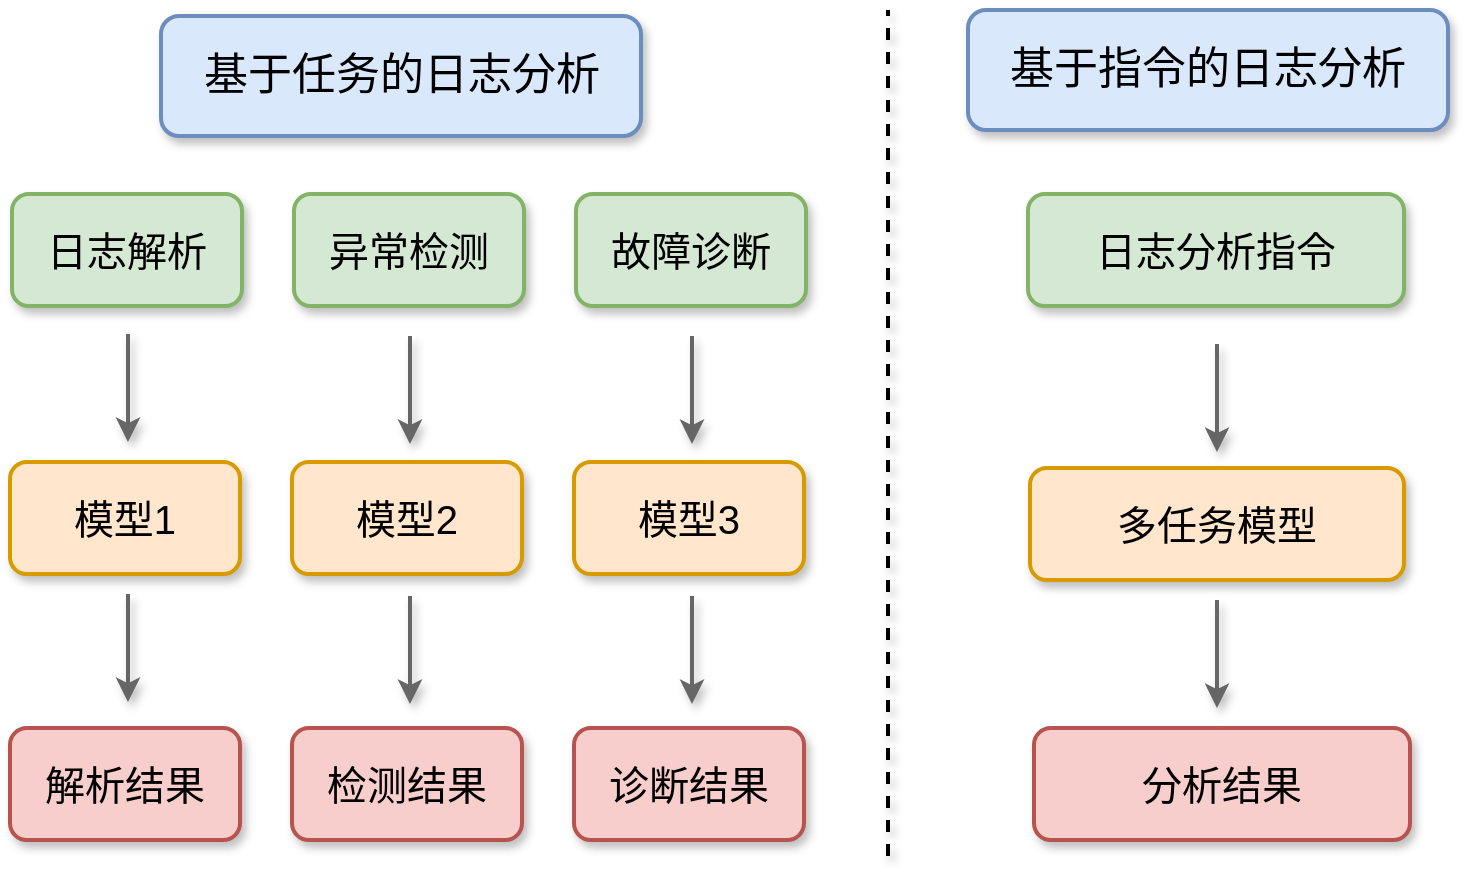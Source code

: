 <mxfile version="26.1.3">
  <diagram name="第 1 页" id="L4ce1Rrvn7hqPBwAT1Oa">
    <mxGraphModel dx="2306" dy="1543" grid="0" gridSize="10" guides="1" tooltips="1" connect="1" arrows="1" fold="1" page="0" pageScale="1" pageWidth="827" pageHeight="1169" math="0" shadow="0">
      <root>
        <mxCell id="0" />
        <mxCell id="1" parent="0" />
        <mxCell id="I-i7RFHFEAs0DxLh_xhu-2" value="&lt;font style=&quot;font-size: 22px;&quot;&gt;基于任务的日志分析&lt;/font&gt;" style="rounded=1;whiteSpace=wrap;html=1;strokeWidth=2;fontSize=20;labelBackgroundColor=none;fillColor=#dae8fc;strokeColor=#6c8ebf;fontFamily=Helvetica;fillStyle=solid;shadow=1;" parent="1" vertex="1">
          <mxGeometry x="-284.5" y="-134" width="240" height="60" as="geometry" />
        </mxCell>
        <mxCell id="I-i7RFHFEAs0DxLh_xhu-4" value="&lt;font style=&quot;font-size: 22px;&quot;&gt;基于指令的日志分析&lt;/font&gt;" style="rounded=1;whiteSpace=wrap;html=1;strokeWidth=2;fontSize=20;labelBackgroundColor=none;fillColor=#dae8fc;strokeColor=#6c8ebf;fillStyle=solid;shadow=1;" parent="1" vertex="1">
          <mxGeometry x="119" y="-137" width="240" height="60" as="geometry" />
        </mxCell>
        <mxCell id="I-i7RFHFEAs0DxLh_xhu-5" value="&lt;font&gt;日志解析&lt;/font&gt;" style="rounded=1;whiteSpace=wrap;html=1;strokeWidth=2;fontSize=20;labelBackgroundColor=none;fillColor=#D5E8D4;strokeColor=#82b366;fontFamily=Helvetica;fillStyle=solid;shadow=1;" parent="1" vertex="1">
          <mxGeometry x="-359" y="-45" width="115" height="56" as="geometry" />
        </mxCell>
        <mxCell id="I-i7RFHFEAs0DxLh_xhu-6" value="&lt;font&gt;异常检测&lt;/font&gt;" style="rounded=1;whiteSpace=wrap;html=1;strokeWidth=2;fontSize=20;labelBackgroundColor=none;fillColor=#D5E8D4;strokeColor=#82b366;fontFamily=Helvetica;fillStyle=solid;shadow=1;" parent="1" vertex="1">
          <mxGeometry x="-218" y="-45" width="115" height="56" as="geometry" />
        </mxCell>
        <mxCell id="I-i7RFHFEAs0DxLh_xhu-7" value="&lt;font&gt;故障诊断&lt;/font&gt;" style="rounded=1;whiteSpace=wrap;html=1;strokeWidth=2;fontSize=20;labelBackgroundColor=none;fillColor=#D5E8D4;strokeColor=#82b366;fontFamily=Helvetica;fillStyle=solid;shadow=1;" parent="1" vertex="1">
          <mxGeometry x="-77" y="-45" width="115" height="56" as="geometry" />
        </mxCell>
        <mxCell id="I-i7RFHFEAs0DxLh_xhu-8" value="" style="endArrow=classic;html=1;rounded=0;strokeWidth=2;fillColor=#f5f5f5;strokeColor=#666666;fontFamily=Helvetica;shadow=1;" parent="1" edge="1">
          <mxGeometry width="50" height="50" relative="1" as="geometry">
            <mxPoint x="-301" y="25" as="sourcePoint" />
            <mxPoint x="-301" y="79" as="targetPoint" />
          </mxGeometry>
        </mxCell>
        <mxCell id="I-i7RFHFEAs0DxLh_xhu-9" value="" style="endArrow=classic;html=1;rounded=0;strokeWidth=2;fillColor=#f5f5f5;strokeColor=#666666;fontFamily=Helvetica;shadow=1;" parent="1" edge="1">
          <mxGeometry width="50" height="50" relative="1" as="geometry">
            <mxPoint x="-160" y="26" as="sourcePoint" />
            <mxPoint x="-160" y="80" as="targetPoint" />
          </mxGeometry>
        </mxCell>
        <mxCell id="I-i7RFHFEAs0DxLh_xhu-10" value="" style="endArrow=classic;html=1;rounded=0;strokeWidth=2;fillColor=#f5f5f5;strokeColor=#666666;fontFamily=Helvetica;shadow=1;" parent="1" edge="1">
          <mxGeometry width="50" height="50" relative="1" as="geometry">
            <mxPoint x="-19" y="26" as="sourcePoint" />
            <mxPoint x="-19" y="80" as="targetPoint" />
          </mxGeometry>
        </mxCell>
        <mxCell id="I-i7RFHFEAs0DxLh_xhu-11" value="&lt;font&gt;模型1&lt;/font&gt;" style="rounded=1;whiteSpace=wrap;html=1;strokeWidth=2;fontSize=20;labelBackgroundColor=none;fillColor=#ffe6cc;strokeColor=#d79b00;fontFamily=Helvetica;fillStyle=solid;shadow=1;" parent="1" vertex="1">
          <mxGeometry x="-360" y="89" width="115" height="56" as="geometry" />
        </mxCell>
        <mxCell id="I-i7RFHFEAs0DxLh_xhu-12" value="&lt;font&gt;模型2&lt;/font&gt;" style="rounded=1;whiteSpace=wrap;html=1;strokeWidth=2;fontSize=20;labelBackgroundColor=none;fillColor=#ffe6cc;strokeColor=#d79b00;fontFamily=Helvetica;fillStyle=solid;shadow=1;" parent="1" vertex="1">
          <mxGeometry x="-219" y="89" width="115" height="56" as="geometry" />
        </mxCell>
        <mxCell id="I-i7RFHFEAs0DxLh_xhu-13" value="&lt;font&gt;模型3&lt;/font&gt;" style="rounded=1;whiteSpace=wrap;html=1;strokeWidth=2;fontSize=20;labelBackgroundColor=none;fillColor=#ffe6cc;strokeColor=#d79b00;fontFamily=Helvetica;fillStyle=solid;shadow=1;" parent="1" vertex="1">
          <mxGeometry x="-78" y="89" width="115" height="56" as="geometry" />
        </mxCell>
        <mxCell id="I-i7RFHFEAs0DxLh_xhu-18" value="解析结果" style="rounded=1;whiteSpace=wrap;html=1;strokeWidth=2;fontSize=20;labelBackgroundColor=none;fillColor=#f8cecc;strokeColor=#b85450;fontFamily=Helvetica;fillStyle=solid;shadow=1;" parent="1" vertex="1">
          <mxGeometry x="-360" y="222" width="115" height="56" as="geometry" />
        </mxCell>
        <mxCell id="I-i7RFHFEAs0DxLh_xhu-19" value="&lt;font&gt;检测结果&lt;/font&gt;" style="rounded=1;whiteSpace=wrap;html=1;strokeWidth=2;fontSize=20;labelBackgroundColor=none;fillColor=#f8cecc;strokeColor=#b85450;fontFamily=Helvetica;fillStyle=solid;shadow=1;" parent="1" vertex="1">
          <mxGeometry x="-219" y="222" width="115" height="56" as="geometry" />
        </mxCell>
        <mxCell id="I-i7RFHFEAs0DxLh_xhu-20" value="&lt;font&gt;诊断结果&lt;/font&gt;" style="rounded=1;whiteSpace=wrap;html=1;strokeWidth=2;fontSize=20;labelBackgroundColor=none;fillColor=#f8cecc;strokeColor=#b85450;fontFamily=Helvetica;fillStyle=solid;shadow=1;" parent="1" vertex="1">
          <mxGeometry x="-78" y="222" width="115" height="56" as="geometry" />
        </mxCell>
        <mxCell id="I-i7RFHFEAs0DxLh_xhu-21" value="" style="endArrow=classic;html=1;rounded=0;strokeWidth=2;fillColor=#f5f5f5;strokeColor=#666666;fontFamily=Helvetica;shadow=1;" parent="1" edge="1">
          <mxGeometry width="50" height="50" relative="1" as="geometry">
            <mxPoint x="-301" y="155" as="sourcePoint" />
            <mxPoint x="-301" y="209" as="targetPoint" />
          </mxGeometry>
        </mxCell>
        <mxCell id="I-i7RFHFEAs0DxLh_xhu-22" value="" style="endArrow=classic;html=1;rounded=0;strokeWidth=2;fillColor=#f5f5f5;strokeColor=#666666;fontFamily=Helvetica;shadow=1;" parent="1" edge="1">
          <mxGeometry width="50" height="50" relative="1" as="geometry">
            <mxPoint x="-160" y="156" as="sourcePoint" />
            <mxPoint x="-160" y="210" as="targetPoint" />
          </mxGeometry>
        </mxCell>
        <mxCell id="I-i7RFHFEAs0DxLh_xhu-23" value="" style="endArrow=classic;html=1;rounded=0;strokeWidth=2;fillColor=#f5f5f5;strokeColor=#666666;fontFamily=Helvetica;shadow=1;" parent="1" edge="1">
          <mxGeometry width="50" height="50" relative="1" as="geometry">
            <mxPoint x="-19" y="156" as="sourcePoint" />
            <mxPoint x="-19" y="210" as="targetPoint" />
          </mxGeometry>
        </mxCell>
        <mxCell id="I-i7RFHFEAs0DxLh_xhu-24" value="&lt;font&gt;日志分析指令&lt;/font&gt;" style="rounded=1;whiteSpace=wrap;html=1;strokeWidth=2;fontSize=20;labelBackgroundColor=none;fillColor=#d5e8d4;strokeColor=#82b366;fontFamily=Helvetica;fillStyle=solid;shadow=1;" parent="1" vertex="1">
          <mxGeometry x="149" y="-45" width="188" height="56" as="geometry" />
        </mxCell>
        <mxCell id="I-i7RFHFEAs0DxLh_xhu-25" value="" style="endArrow=classic;html=1;rounded=0;strokeWidth=2;fillColor=#f5f5f5;strokeColor=#666666;fontFamily=Helvetica;shadow=1;" parent="1" edge="1">
          <mxGeometry width="50" height="50" relative="1" as="geometry">
            <mxPoint x="243.5" y="30" as="sourcePoint" />
            <mxPoint x="243.5" y="84" as="targetPoint" />
          </mxGeometry>
        </mxCell>
        <mxCell id="I-i7RFHFEAs0DxLh_xhu-28" value="&lt;font&gt;多任务模型&lt;/font&gt;" style="rounded=1;whiteSpace=wrap;html=1;strokeWidth=2;fontSize=20;labelBackgroundColor=none;fillColor=#ffe6cc;strokeColor=#d79b00;fontFamily=Helvetica;fillStyle=solid;shadow=1;" parent="1" vertex="1">
          <mxGeometry x="150" y="92" width="187" height="56" as="geometry" />
        </mxCell>
        <mxCell id="I-i7RFHFEAs0DxLh_xhu-29" value="" style="endArrow=classic;html=1;rounded=0;strokeWidth=2;fillColor=#f5f5f5;strokeColor=#666666;fontFamily=Helvetica;shadow=1;" parent="1" edge="1">
          <mxGeometry width="50" height="50" relative="1" as="geometry">
            <mxPoint x="243.5" y="158" as="sourcePoint" />
            <mxPoint x="243.5" y="212" as="targetPoint" />
          </mxGeometry>
        </mxCell>
        <mxCell id="I-i7RFHFEAs0DxLh_xhu-30" value="&lt;font&gt;分析结果&lt;/font&gt;" style="rounded=1;whiteSpace=wrap;html=1;strokeWidth=2;fontSize=20;labelBackgroundColor=none;fillColor=#f8cecc;strokeColor=#b85450;fontFamily=Helvetica;fillStyle=solid;shadow=1;" parent="1" vertex="1">
          <mxGeometry x="152" y="222" width="188" height="56" as="geometry" />
        </mxCell>
        <mxCell id="I-i7RFHFEAs0DxLh_xhu-31" value="" style="endArrow=none;dashed=1;html=1;rounded=0;strokeWidth=2;shadow=1;" parent="1" edge="1">
          <mxGeometry width="50" height="50" relative="1" as="geometry">
            <mxPoint x="79" y="286" as="sourcePoint" />
            <mxPoint x="79" y="-137" as="targetPoint" />
          </mxGeometry>
        </mxCell>
      </root>
    </mxGraphModel>
  </diagram>
</mxfile>

